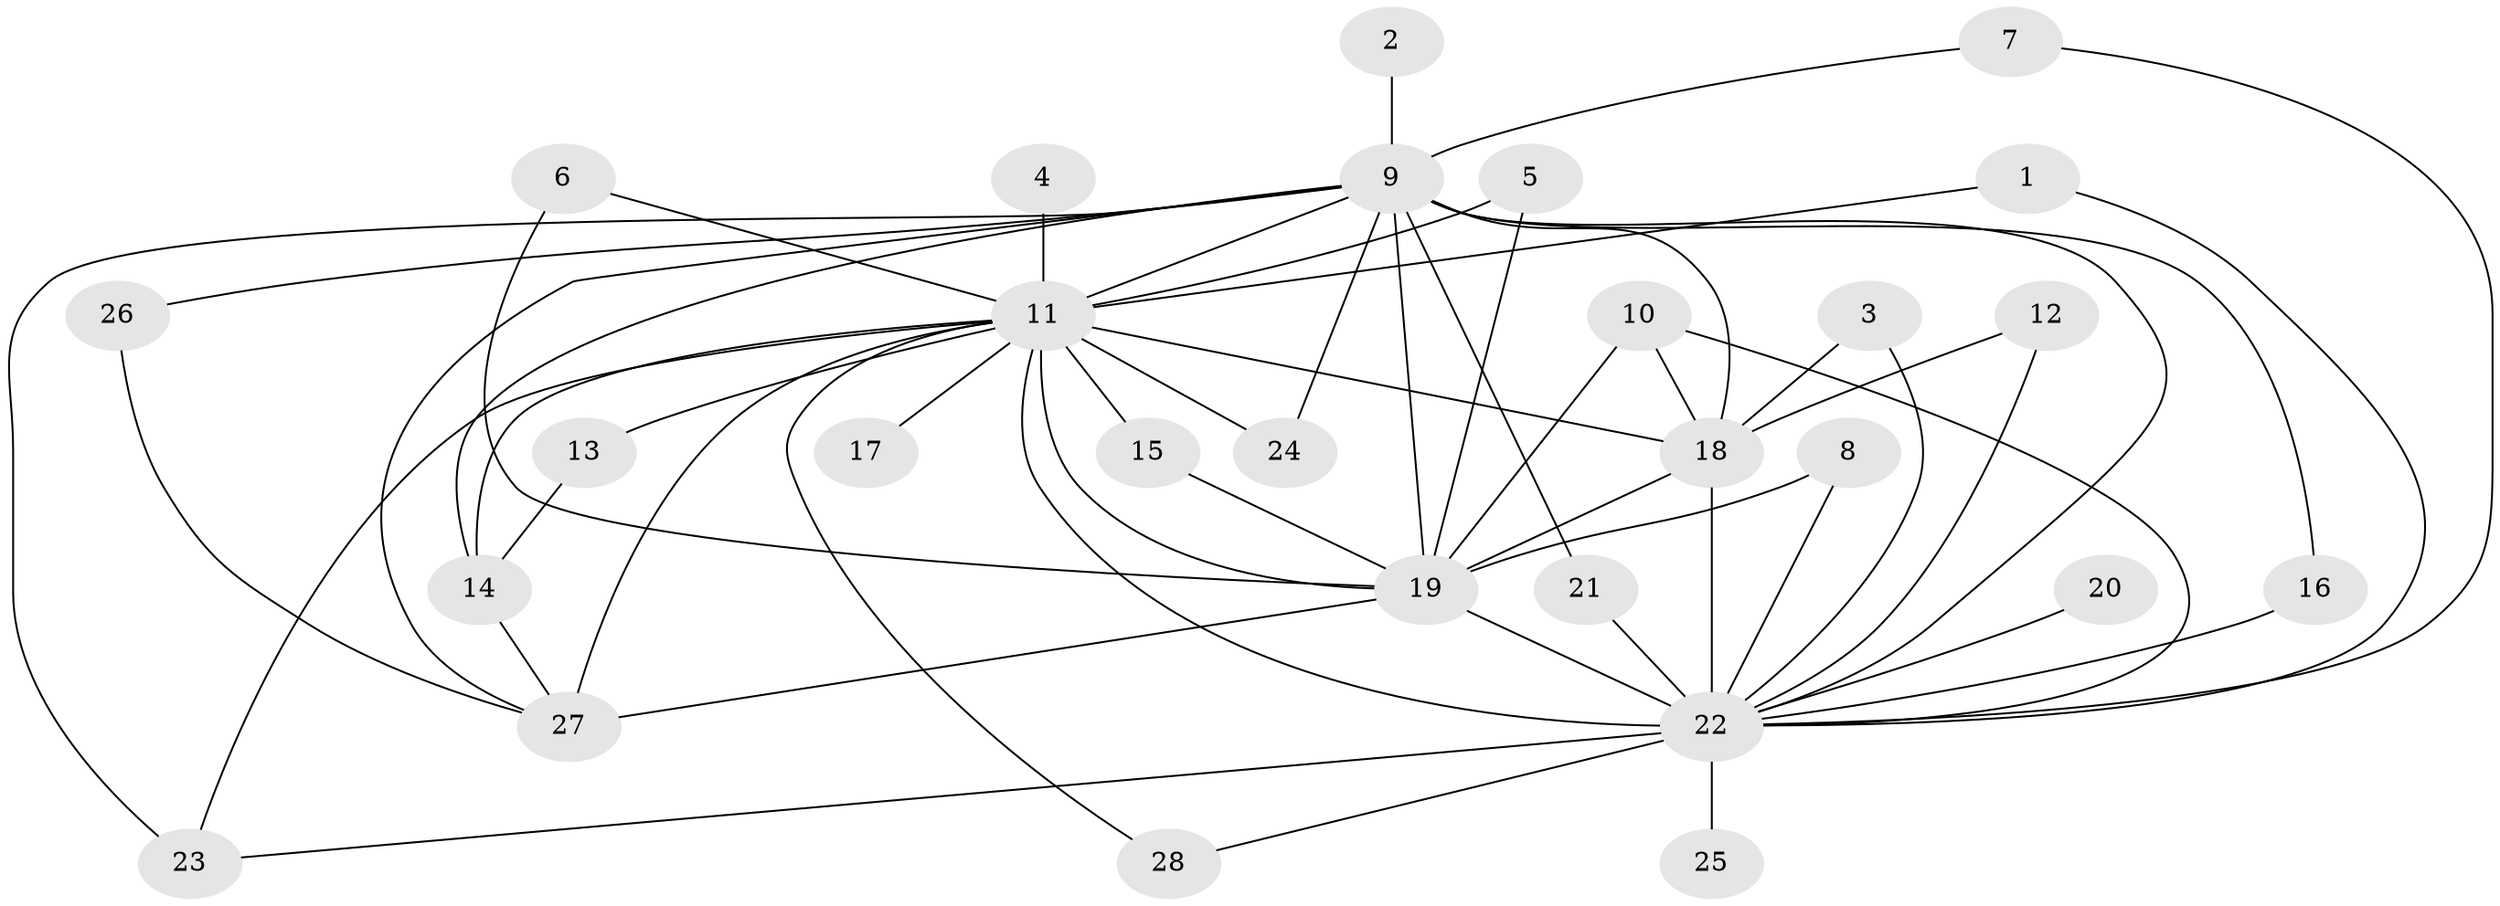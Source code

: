 // original degree distribution, {22: 0.019230769230769232, 14: 0.038461538461538464, 19: 0.019230769230769232, 23: 0.019230769230769232, 18: 0.019230769230769232, 9: 0.019230769230769232, 13: 0.038461538461538464, 15: 0.019230769230769232, 2: 0.6346153846153846, 6: 0.019230769230769232, 3: 0.11538461538461539, 4: 0.038461538461538464}
// Generated by graph-tools (version 1.1) at 2025/49/03/09/25 03:49:39]
// undirected, 28 vertices, 55 edges
graph export_dot {
graph [start="1"]
  node [color=gray90,style=filled];
  1;
  2;
  3;
  4;
  5;
  6;
  7;
  8;
  9;
  10;
  11;
  12;
  13;
  14;
  15;
  16;
  17;
  18;
  19;
  20;
  21;
  22;
  23;
  24;
  25;
  26;
  27;
  28;
  1 -- 11 [weight=1.0];
  1 -- 22 [weight=1.0];
  2 -- 9 [weight=2.0];
  3 -- 18 [weight=1.0];
  3 -- 22 [weight=1.0];
  4 -- 11 [weight=1.0];
  5 -- 11 [weight=1.0];
  5 -- 19 [weight=1.0];
  6 -- 11 [weight=1.0];
  6 -- 19 [weight=1.0];
  7 -- 9 [weight=1.0];
  7 -- 22 [weight=1.0];
  8 -- 19 [weight=1.0];
  8 -- 22 [weight=1.0];
  9 -- 11 [weight=5.0];
  9 -- 14 [weight=2.0];
  9 -- 16 [weight=1.0];
  9 -- 18 [weight=4.0];
  9 -- 19 [weight=2.0];
  9 -- 21 [weight=1.0];
  9 -- 22 [weight=6.0];
  9 -- 23 [weight=1.0];
  9 -- 24 [weight=1.0];
  9 -- 26 [weight=1.0];
  9 -- 27 [weight=1.0];
  10 -- 18 [weight=1.0];
  10 -- 19 [weight=1.0];
  10 -- 22 [weight=3.0];
  11 -- 13 [weight=1.0];
  11 -- 14 [weight=1.0];
  11 -- 15 [weight=1.0];
  11 -- 17 [weight=2.0];
  11 -- 18 [weight=5.0];
  11 -- 19 [weight=3.0];
  11 -- 22 [weight=6.0];
  11 -- 23 [weight=1.0];
  11 -- 24 [weight=2.0];
  11 -- 27 [weight=1.0];
  11 -- 28 [weight=1.0];
  12 -- 18 [weight=1.0];
  12 -- 22 [weight=1.0];
  13 -- 14 [weight=1.0];
  14 -- 27 [weight=1.0];
  15 -- 19 [weight=1.0];
  16 -- 22 [weight=3.0];
  18 -- 19 [weight=2.0];
  18 -- 22 [weight=7.0];
  19 -- 22 [weight=4.0];
  19 -- 27 [weight=2.0];
  20 -- 22 [weight=2.0];
  21 -- 22 [weight=1.0];
  22 -- 23 [weight=1.0];
  22 -- 25 [weight=1.0];
  22 -- 28 [weight=1.0];
  26 -- 27 [weight=1.0];
}

